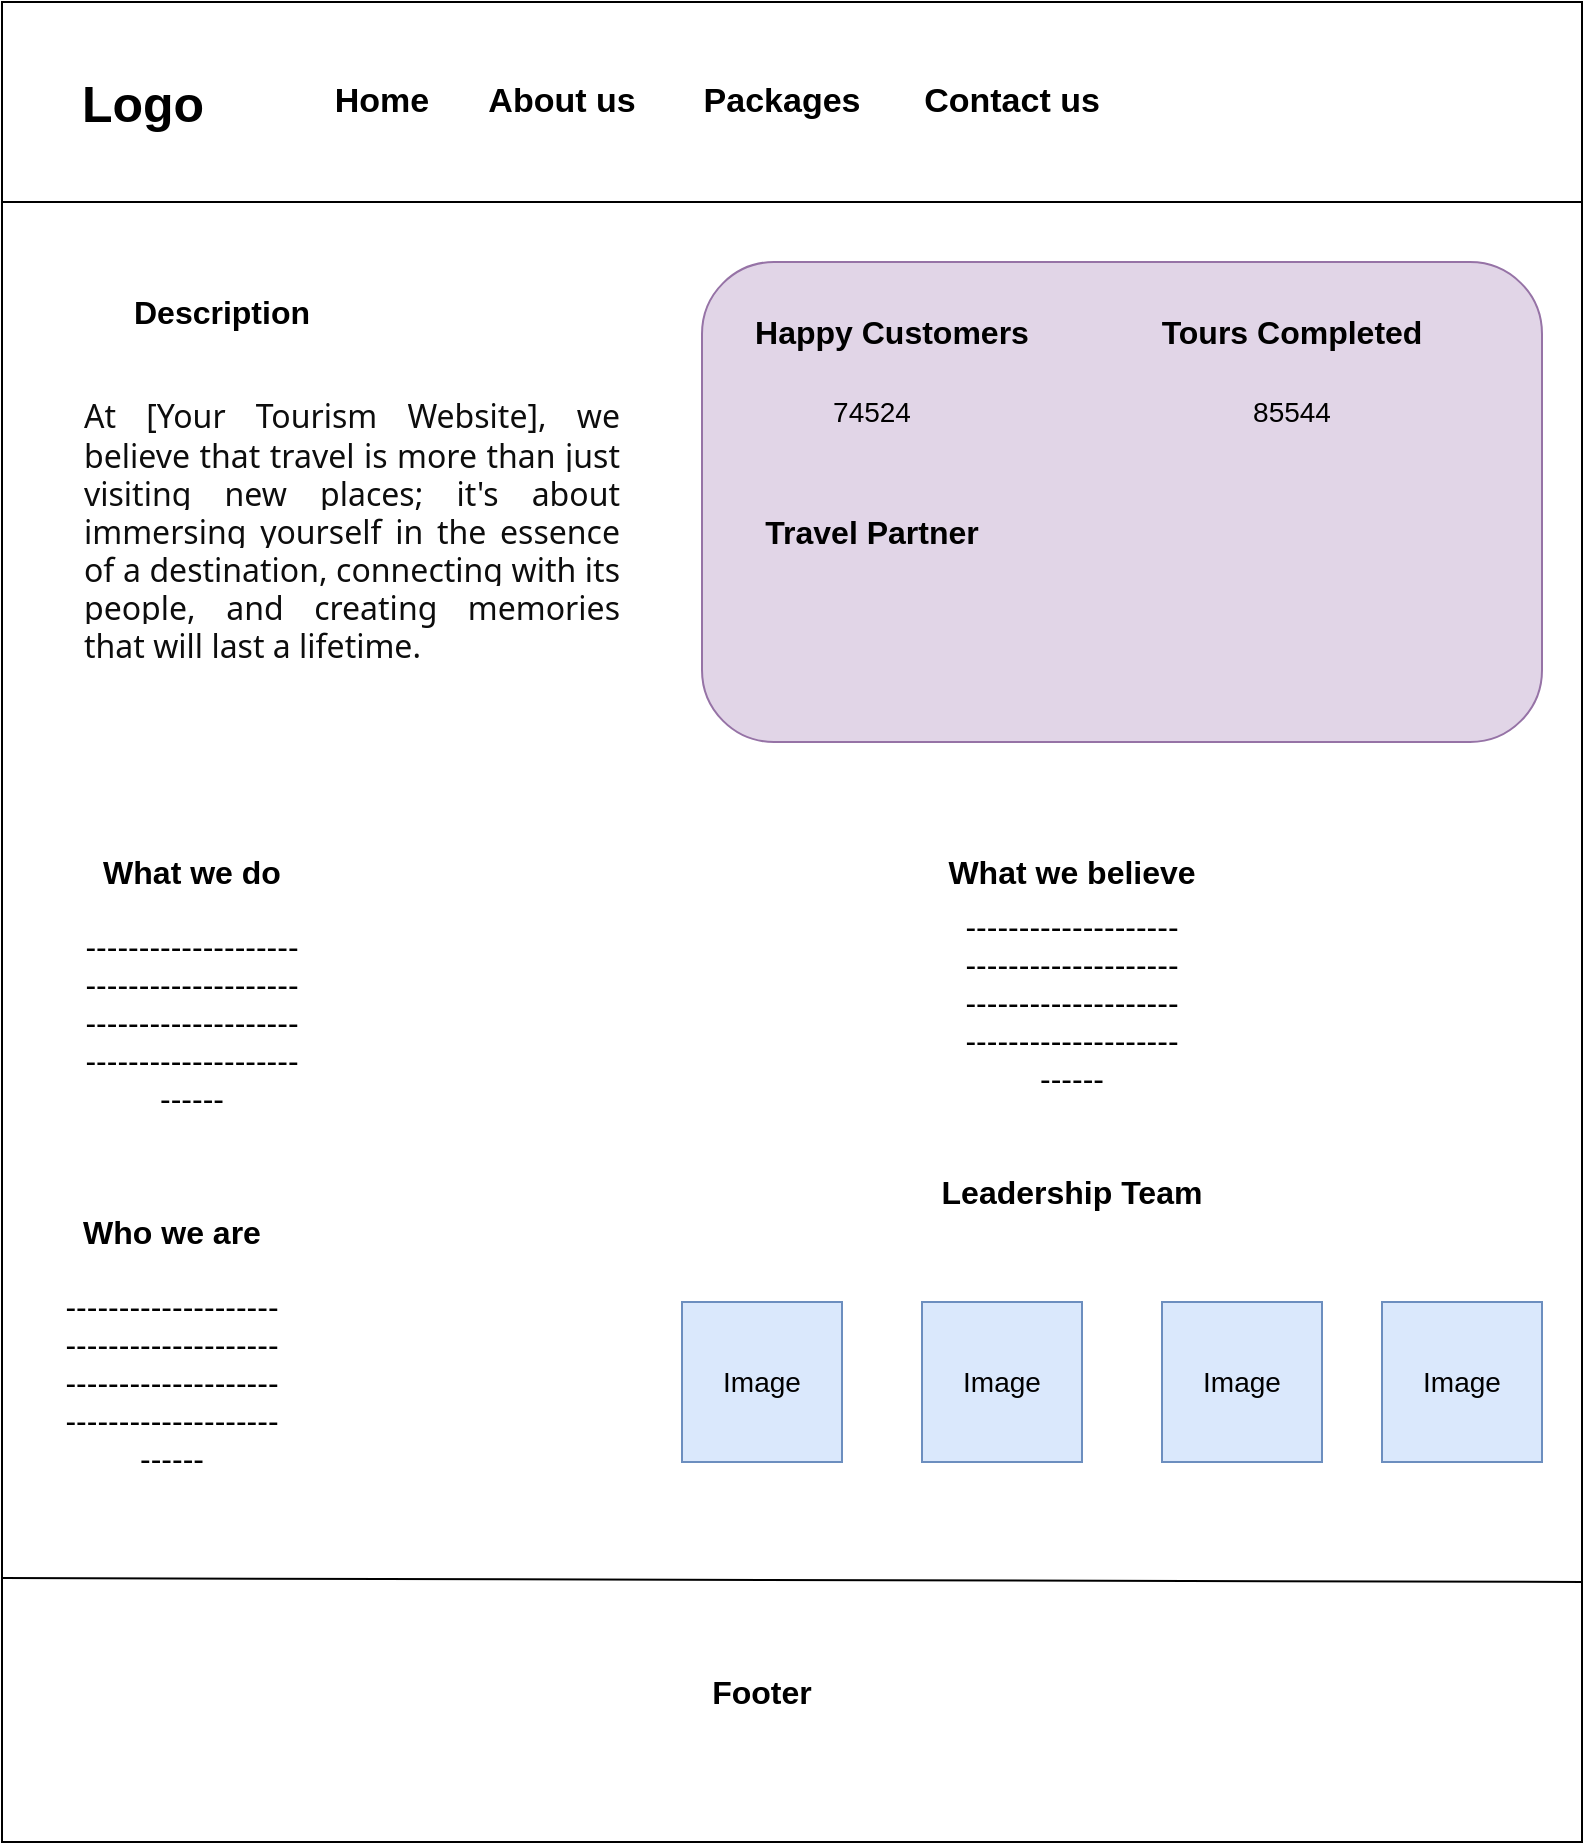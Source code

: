<mxfile version="24.2.5" type="device">
  <diagram name="Page-1" id="xnV3SyQSmONjZ3Rqiviw">
    <mxGraphModel dx="1400" dy="828" grid="1" gridSize="10" guides="1" tooltips="1" connect="1" arrows="1" fold="1" page="1" pageScale="1" pageWidth="850" pageHeight="1100" math="0" shadow="0">
      <root>
        <mxCell id="0" />
        <mxCell id="1" parent="0" />
        <mxCell id="lnChyeiL-BGFHyh5l16n-3" value="&lt;font style=&quot;font-size: 25px;&quot;&gt;&lt;b&gt;Logo&lt;/b&gt;&lt;/font&gt;" style="text;html=1;align=center;verticalAlign=middle;resizable=0;points=[];autosize=1;strokeColor=none;fillColor=none;" parent="1" vertex="1">
          <mxGeometry x="60" y="50" width="80" height="40" as="geometry" />
        </mxCell>
        <mxCell id="lnChyeiL-BGFHyh5l16n-4" value="&lt;font style=&quot;font-size: 17px;&quot;&gt;&lt;b&gt;Home&lt;/b&gt;&lt;/font&gt;" style="text;strokeColor=none;align=center;fillColor=none;html=1;verticalAlign=middle;whiteSpace=wrap;rounded=0;" parent="1" vertex="1">
          <mxGeometry x="190" y="55" width="60" height="30" as="geometry" />
        </mxCell>
        <mxCell id="lnChyeiL-BGFHyh5l16n-5" value="&lt;font style=&quot;font-size: 17px;&quot;&gt;&lt;b&gt;About us&lt;/b&gt;&lt;/font&gt;" style="text;strokeColor=none;align=center;fillColor=none;html=1;verticalAlign=middle;whiteSpace=wrap;rounded=0;" parent="1" vertex="1">
          <mxGeometry x="270" y="55" width="80" height="30" as="geometry" />
        </mxCell>
        <mxCell id="lnChyeiL-BGFHyh5l16n-6" value="&lt;font style=&quot;font-size: 17px;&quot;&gt;&lt;b&gt;Packages&lt;/b&gt;&lt;/font&gt;" style="text;strokeColor=none;align=center;fillColor=none;html=1;verticalAlign=middle;whiteSpace=wrap;rounded=0;" parent="1" vertex="1">
          <mxGeometry x="390" y="55" width="60" height="30" as="geometry" />
        </mxCell>
        <mxCell id="lnChyeiL-BGFHyh5l16n-7" value="&lt;font style=&quot;font-size: 17px;&quot;&gt;&lt;b&gt;Contact us&lt;/b&gt;&lt;/font&gt;" style="text;strokeColor=none;align=center;fillColor=none;html=1;verticalAlign=middle;whiteSpace=wrap;rounded=0;" parent="1" vertex="1">
          <mxGeometry x="490" y="55" width="90" height="30" as="geometry" />
        </mxCell>
        <mxCell id="lnChyeiL-BGFHyh5l16n-8" value="&lt;font style=&quot;font-size: 16px;&quot;&gt;&lt;b&gt;Description&lt;/b&gt;&lt;/font&gt;" style="text;strokeColor=none;align=center;fillColor=none;html=1;verticalAlign=middle;whiteSpace=wrap;rounded=0;" parent="1" vertex="1">
          <mxGeometry x="70" y="160" width="140" height="30" as="geometry" />
        </mxCell>
        <mxCell id="lnChyeiL-BGFHyh5l16n-9" value="&lt;font style=&quot;font-size: 16px;&quot;&gt;&lt;b&gt;What we do&lt;/b&gt;&lt;/font&gt;" style="text;strokeColor=none;align=center;fillColor=none;html=1;verticalAlign=middle;whiteSpace=wrap;rounded=0;" parent="1" vertex="1">
          <mxGeometry x="70" y="440" width="110" height="30" as="geometry" />
        </mxCell>
        <mxCell id="lnChyeiL-BGFHyh5l16n-11" value="&lt;font style=&quot;font-size: 16px;&quot;&gt;&lt;b&gt;What we believe&lt;/b&gt;&lt;/font&gt;" style="text;strokeColor=none;align=center;fillColor=none;html=1;verticalAlign=middle;whiteSpace=wrap;rounded=0;" parent="1" vertex="1">
          <mxGeometry x="495" y="440" width="140" height="30" as="geometry" />
        </mxCell>
        <mxCell id="lnChyeiL-BGFHyh5l16n-14" value="&lt;font style=&quot;font-size: 16px;&quot;&gt;&lt;b&gt;Who we are&lt;/b&gt;&lt;/font&gt;" style="text;strokeColor=none;align=center;fillColor=none;html=1;verticalAlign=middle;whiteSpace=wrap;rounded=0;" parent="1" vertex="1">
          <mxGeometry x="40" y="620" width="150" height="30" as="geometry" />
        </mxCell>
        <mxCell id="lnChyeiL-BGFHyh5l16n-15" value="&lt;font style=&quot;font-size: 16px;&quot;&gt;&lt;b&gt;Leadership Team&lt;/b&gt;&lt;/font&gt;" style="text;strokeColor=none;align=center;fillColor=none;html=1;verticalAlign=middle;whiteSpace=wrap;rounded=0;" parent="1" vertex="1">
          <mxGeometry x="490" y="600" width="150" height="30" as="geometry" />
        </mxCell>
        <mxCell id="lnChyeiL-BGFHyh5l16n-16" value="" style="rounded=1;whiteSpace=wrap;html=1;fillColor=#e1d5e7;strokeColor=#9673a6;" parent="1" vertex="1">
          <mxGeometry x="380" y="150" width="420" height="240" as="geometry" />
        </mxCell>
        <mxCell id="lnChyeiL-BGFHyh5l16n-19" style="edgeStyle=orthogonalEdgeStyle;rounded=0;orthogonalLoop=1;jettySize=auto;html=1;exitX=0.5;exitY=1;exitDx=0;exitDy=0;" parent="1" edge="1">
          <mxGeometry relative="1" as="geometry">
            <mxPoint x="440" y="820" as="sourcePoint" />
            <mxPoint x="440" y="820" as="targetPoint" />
          </mxGeometry>
        </mxCell>
        <mxCell id="lnChyeiL-BGFHyh5l16n-20" value="&lt;font style=&quot;font-size: 16px;&quot;&gt;&lt;b&gt;Happy Customers&lt;/b&gt;&lt;/font&gt;" style="text;strokeColor=none;align=center;fillColor=none;html=1;verticalAlign=middle;whiteSpace=wrap;rounded=0;" parent="1" vertex="1">
          <mxGeometry x="400" y="170" width="150" height="30" as="geometry" />
        </mxCell>
        <mxCell id="lnChyeiL-BGFHyh5l16n-21" value="&lt;font style=&quot;font-size: 16px;&quot;&gt;&lt;b&gt;Tours Completed&lt;/b&gt;&lt;/font&gt;" style="text;strokeColor=none;align=center;fillColor=none;html=1;verticalAlign=middle;whiteSpace=wrap;rounded=0;" parent="1" vertex="1">
          <mxGeometry x="590" y="170" width="170" height="30" as="geometry" />
        </mxCell>
        <mxCell id="lnChyeiL-BGFHyh5l16n-22" value="&lt;font style=&quot;font-size: 14px;&quot;&gt;74524&lt;/font&gt;" style="text;strokeColor=none;align=center;fillColor=none;html=1;verticalAlign=middle;whiteSpace=wrap;rounded=0;" parent="1" vertex="1">
          <mxGeometry x="435" y="210" width="60" height="30" as="geometry" />
        </mxCell>
        <mxCell id="lnChyeiL-BGFHyh5l16n-23" value="&lt;font style=&quot;font-size: 14px;&quot;&gt;85544&lt;/font&gt;" style="text;strokeColor=none;align=center;fillColor=none;html=1;verticalAlign=middle;whiteSpace=wrap;rounded=0;" parent="1" vertex="1">
          <mxGeometry x="645" y="210" width="60" height="30" as="geometry" />
        </mxCell>
        <mxCell id="lnChyeiL-BGFHyh5l16n-24" value="" style="whiteSpace=wrap;html=1;aspect=fixed;fillColor=#dae8fc;strokeColor=#6c8ebf;" parent="1" vertex="1">
          <mxGeometry x="370" y="670" width="80" height="80" as="geometry" />
        </mxCell>
        <mxCell id="lnChyeiL-BGFHyh5l16n-25" value="" style="whiteSpace=wrap;html=1;aspect=fixed;fillColor=#dae8fc;strokeColor=#6c8ebf;" parent="1" vertex="1">
          <mxGeometry x="490" y="670" width="80" height="80" as="geometry" />
        </mxCell>
        <mxCell id="lnChyeiL-BGFHyh5l16n-26" value="" style="whiteSpace=wrap;html=1;aspect=fixed;fillColor=#dae8fc;strokeColor=#6c8ebf;" parent="1" vertex="1">
          <mxGeometry x="610" y="670" width="80" height="80" as="geometry" />
        </mxCell>
        <mxCell id="lnChyeiL-BGFHyh5l16n-27" value="" style="whiteSpace=wrap;html=1;aspect=fixed;fillColor=#dae8fc;strokeColor=#6c8ebf;" parent="1" vertex="1">
          <mxGeometry x="720" y="670" width="80" height="80" as="geometry" />
        </mxCell>
        <mxCell id="lnChyeiL-BGFHyh5l16n-29" value="&lt;font style=&quot;font-size: 14px;&quot;&gt;Image&lt;/font&gt;" style="text;strokeColor=none;align=center;fillColor=none;html=1;verticalAlign=middle;whiteSpace=wrap;rounded=0;" parent="1" vertex="1">
          <mxGeometry x="380" y="695" width="60" height="30" as="geometry" />
        </mxCell>
        <mxCell id="lnChyeiL-BGFHyh5l16n-31" value="&lt;font style=&quot;font-size: 14px;&quot;&gt;Image&lt;/font&gt;" style="text;strokeColor=none;align=center;fillColor=none;html=1;verticalAlign=middle;whiteSpace=wrap;rounded=0;" parent="1" vertex="1">
          <mxGeometry x="500" y="695" width="60" height="30" as="geometry" />
        </mxCell>
        <mxCell id="lnChyeiL-BGFHyh5l16n-33" value="&lt;font style=&quot;font-size: 14px;&quot;&gt;Image&lt;/font&gt;" style="text;strokeColor=none;align=center;fillColor=none;html=1;verticalAlign=middle;whiteSpace=wrap;rounded=0;" parent="1" vertex="1">
          <mxGeometry x="620" y="695" width="60" height="30" as="geometry" />
        </mxCell>
        <mxCell id="lnChyeiL-BGFHyh5l16n-35" value="&lt;font style=&quot;font-size: 14px;&quot;&gt;Image&lt;/font&gt;" style="text;strokeColor=none;align=center;fillColor=none;html=1;verticalAlign=middle;whiteSpace=wrap;rounded=0;" parent="1" vertex="1">
          <mxGeometry x="730" y="695" width="60" height="30" as="geometry" />
        </mxCell>
        <mxCell id="lnChyeiL-BGFHyh5l16n-36" value="&lt;div style=&quot;text-align: justify;&quot;&gt;&lt;span style=&quot;background-color: rgb(255, 255, 255); color: rgb(13, 13, 13); font-family: Söhne, ui-sans-serif, system-ui, -apple-system, &amp;quot;Segoe UI&amp;quot;, Roboto, Ubuntu, Cantarell, &amp;quot;Noto Sans&amp;quot;, sans-serif, &amp;quot;Helvetica Neue&amp;quot;, Arial, &amp;quot;Apple Color Emoji&amp;quot;, &amp;quot;Segoe UI Emoji&amp;quot;, &amp;quot;Segoe UI Symbol&amp;quot;, &amp;quot;Noto Color Emoji&amp;quot;; font-size: 16px; white-space-collapse: preserve;&quot;&gt;At [Your Tourism Website], we believe that travel is more than just visiting new places; it&#39;s about immersing yourself in the essence of a destination, connecting with its people, and creating memories that will last a lifetime.&lt;/span&gt;&lt;/div&gt;" style="text;strokeColor=none;align=center;fillColor=none;html=1;verticalAlign=middle;whiteSpace=wrap;rounded=0;" parent="1" vertex="1">
          <mxGeometry x="70" y="190" width="270" height="190" as="geometry" />
        </mxCell>
        <mxCell id="lnChyeiL-BGFHyh5l16n-41" value="&lt;span style=&quot;font-size: 16px;&quot;&gt;--------------------------------------------------------------------------------------&lt;/span&gt;" style="text;strokeColor=none;align=center;fillColor=none;html=1;verticalAlign=middle;whiteSpace=wrap;rounded=0;" parent="1" vertex="1">
          <mxGeometry x="70" y="480" width="110" height="100" as="geometry" />
        </mxCell>
        <mxCell id="lnChyeiL-BGFHyh5l16n-45" value="&lt;span style=&quot;font-size: 16px;&quot;&gt;--------------------------------------------------------------------------------------&lt;/span&gt;" style="text;strokeColor=none;align=center;fillColor=none;html=1;verticalAlign=middle;whiteSpace=wrap;rounded=0;" parent="1" vertex="1">
          <mxGeometry x="510" y="470" width="110" height="100" as="geometry" />
        </mxCell>
        <mxCell id="lnChyeiL-BGFHyh5l16n-46" value="&lt;span style=&quot;font-size: 16px;&quot;&gt;--------------------------------------------------------------------------------------&lt;/span&gt;" style="text;strokeColor=none;align=center;fillColor=none;html=1;verticalAlign=middle;whiteSpace=wrap;rounded=0;" parent="1" vertex="1">
          <mxGeometry x="60" y="660" width="110" height="100" as="geometry" />
        </mxCell>
        <mxCell id="lnChyeiL-BGFHyh5l16n-47" value="&lt;font style=&quot;font-size: 16px;&quot;&gt;&lt;b&gt;Travel Partner&lt;/b&gt;&lt;/font&gt;" style="text;strokeColor=none;align=center;fillColor=none;html=1;verticalAlign=middle;whiteSpace=wrap;rounded=0;" parent="1" vertex="1">
          <mxGeometry x="410" y="270" width="110" height="30" as="geometry" />
        </mxCell>
        <mxCell id="IiaHUtu5lNTf1XjvNLvz-4" value="" style="rounded=0;whiteSpace=wrap;html=1;" vertex="1" parent="1">
          <mxGeometry x="40" y="30" width="790" height="920" as="geometry" />
        </mxCell>
        <mxCell id="IiaHUtu5lNTf1XjvNLvz-5" value="" style="endArrow=none;html=1;rounded=0;" edge="1" parent="1">
          <mxGeometry width="50" height="50" relative="1" as="geometry">
            <mxPoint x="40" y="130" as="sourcePoint" />
            <mxPoint x="830" y="130" as="targetPoint" />
          </mxGeometry>
        </mxCell>
        <mxCell id="IiaHUtu5lNTf1XjvNLvz-6" value="&lt;font style=&quot;font-size: 25px;&quot;&gt;&lt;b&gt;Logo&lt;/b&gt;&lt;/font&gt;" style="text;html=1;align=center;verticalAlign=middle;resizable=0;points=[];autosize=1;strokeColor=none;fillColor=none;" vertex="1" parent="1">
          <mxGeometry x="70" y="60" width="80" height="40" as="geometry" />
        </mxCell>
        <mxCell id="IiaHUtu5lNTf1XjvNLvz-7" value="&lt;font style=&quot;font-size: 17px;&quot;&gt;&lt;b&gt;Home&lt;/b&gt;&lt;/font&gt;" style="text;strokeColor=none;align=center;fillColor=none;html=1;verticalAlign=middle;whiteSpace=wrap;rounded=0;" vertex="1" parent="1">
          <mxGeometry x="200" y="65" width="60" height="30" as="geometry" />
        </mxCell>
        <mxCell id="IiaHUtu5lNTf1XjvNLvz-8" value="&lt;font style=&quot;font-size: 17px;&quot;&gt;&lt;b&gt;About us&lt;/b&gt;&lt;/font&gt;" style="text;strokeColor=none;align=center;fillColor=none;html=1;verticalAlign=middle;whiteSpace=wrap;rounded=0;" vertex="1" parent="1">
          <mxGeometry x="280" y="65" width="80" height="30" as="geometry" />
        </mxCell>
        <mxCell id="IiaHUtu5lNTf1XjvNLvz-9" value="&lt;font style=&quot;font-size: 17px;&quot;&gt;&lt;b&gt;Packages&lt;/b&gt;&lt;/font&gt;" style="text;strokeColor=none;align=center;fillColor=none;html=1;verticalAlign=middle;whiteSpace=wrap;rounded=0;" vertex="1" parent="1">
          <mxGeometry x="400" y="65" width="60" height="30" as="geometry" />
        </mxCell>
        <mxCell id="IiaHUtu5lNTf1XjvNLvz-10" value="&lt;font style=&quot;font-size: 17px;&quot;&gt;&lt;b&gt;Contact us&lt;/b&gt;&lt;/font&gt;" style="text;strokeColor=none;align=center;fillColor=none;html=1;verticalAlign=middle;whiteSpace=wrap;rounded=0;" vertex="1" parent="1">
          <mxGeometry x="500" y="65" width="90" height="30" as="geometry" />
        </mxCell>
        <mxCell id="IiaHUtu5lNTf1XjvNLvz-11" value="&lt;font style=&quot;font-size: 16px;&quot;&gt;&lt;b&gt;Description&lt;/b&gt;&lt;/font&gt;" style="text;strokeColor=none;align=center;fillColor=none;html=1;verticalAlign=middle;whiteSpace=wrap;rounded=0;" vertex="1" parent="1">
          <mxGeometry x="80" y="170" width="140" height="30" as="geometry" />
        </mxCell>
        <mxCell id="IiaHUtu5lNTf1XjvNLvz-12" value="&lt;font style=&quot;font-size: 16px;&quot;&gt;&lt;b&gt;What we do&lt;/b&gt;&lt;/font&gt;" style="text;strokeColor=none;align=center;fillColor=none;html=1;verticalAlign=middle;whiteSpace=wrap;rounded=0;" vertex="1" parent="1">
          <mxGeometry x="80" y="450" width="110" height="30" as="geometry" />
        </mxCell>
        <mxCell id="IiaHUtu5lNTf1XjvNLvz-13" value="&lt;font style=&quot;font-size: 16px;&quot;&gt;&lt;b&gt;What we believe&lt;/b&gt;&lt;/font&gt;" style="text;strokeColor=none;align=center;fillColor=none;html=1;verticalAlign=middle;whiteSpace=wrap;rounded=0;" vertex="1" parent="1">
          <mxGeometry x="505" y="450" width="140" height="30" as="geometry" />
        </mxCell>
        <mxCell id="IiaHUtu5lNTf1XjvNLvz-14" value="&lt;font style=&quot;font-size: 16px;&quot;&gt;&lt;b&gt;Who we are&lt;/b&gt;&lt;/font&gt;" style="text;strokeColor=none;align=center;fillColor=none;html=1;verticalAlign=middle;whiteSpace=wrap;rounded=0;" vertex="1" parent="1">
          <mxGeometry x="50" y="630" width="150" height="30" as="geometry" />
        </mxCell>
        <mxCell id="IiaHUtu5lNTf1XjvNLvz-15" value="&lt;font style=&quot;font-size: 16px;&quot;&gt;&lt;b&gt;Leadership Team&lt;/b&gt;&lt;/font&gt;" style="text;strokeColor=none;align=center;fillColor=none;html=1;verticalAlign=middle;whiteSpace=wrap;rounded=0;" vertex="1" parent="1">
          <mxGeometry x="500" y="610" width="150" height="30" as="geometry" />
        </mxCell>
        <mxCell id="IiaHUtu5lNTf1XjvNLvz-16" value="" style="rounded=1;whiteSpace=wrap;html=1;fillColor=#e1d5e7;strokeColor=#9673a6;" vertex="1" parent="1">
          <mxGeometry x="390" y="160" width="420" height="240" as="geometry" />
        </mxCell>
        <mxCell id="IiaHUtu5lNTf1XjvNLvz-17" value="&lt;font style=&quot;font-size: 16px;&quot;&gt;&lt;b&gt;Happy Customers&lt;/b&gt;&lt;/font&gt;" style="text;strokeColor=none;align=center;fillColor=none;html=1;verticalAlign=middle;whiteSpace=wrap;rounded=0;" vertex="1" parent="1">
          <mxGeometry x="410" y="180" width="150" height="30" as="geometry" />
        </mxCell>
        <mxCell id="IiaHUtu5lNTf1XjvNLvz-18" value="&lt;font style=&quot;font-size: 16px;&quot;&gt;&lt;b&gt;Tours Completed&lt;/b&gt;&lt;/font&gt;" style="text;strokeColor=none;align=center;fillColor=none;html=1;verticalAlign=middle;whiteSpace=wrap;rounded=0;" vertex="1" parent="1">
          <mxGeometry x="600" y="180" width="170" height="30" as="geometry" />
        </mxCell>
        <mxCell id="IiaHUtu5lNTf1XjvNLvz-19" value="&lt;font style=&quot;font-size: 14px;&quot;&gt;74524&lt;/font&gt;" style="text;strokeColor=none;align=center;fillColor=none;html=1;verticalAlign=middle;whiteSpace=wrap;rounded=0;" vertex="1" parent="1">
          <mxGeometry x="445" y="220" width="60" height="30" as="geometry" />
        </mxCell>
        <mxCell id="IiaHUtu5lNTf1XjvNLvz-20" value="&lt;font style=&quot;font-size: 14px;&quot;&gt;85544&lt;/font&gt;" style="text;strokeColor=none;align=center;fillColor=none;html=1;verticalAlign=middle;whiteSpace=wrap;rounded=0;" vertex="1" parent="1">
          <mxGeometry x="655" y="220" width="60" height="30" as="geometry" />
        </mxCell>
        <mxCell id="IiaHUtu5lNTf1XjvNLvz-21" value="" style="whiteSpace=wrap;html=1;aspect=fixed;fillColor=#dae8fc;strokeColor=#6c8ebf;" vertex="1" parent="1">
          <mxGeometry x="380" y="680" width="80" height="80" as="geometry" />
        </mxCell>
        <mxCell id="IiaHUtu5lNTf1XjvNLvz-22" value="" style="whiteSpace=wrap;html=1;aspect=fixed;fillColor=#dae8fc;strokeColor=#6c8ebf;" vertex="1" parent="1">
          <mxGeometry x="500" y="680" width="80" height="80" as="geometry" />
        </mxCell>
        <mxCell id="IiaHUtu5lNTf1XjvNLvz-23" value="" style="whiteSpace=wrap;html=1;aspect=fixed;fillColor=#dae8fc;strokeColor=#6c8ebf;" vertex="1" parent="1">
          <mxGeometry x="620" y="680" width="80" height="80" as="geometry" />
        </mxCell>
        <mxCell id="IiaHUtu5lNTf1XjvNLvz-24" value="" style="whiteSpace=wrap;html=1;aspect=fixed;fillColor=#dae8fc;strokeColor=#6c8ebf;" vertex="1" parent="1">
          <mxGeometry x="730" y="680" width="80" height="80" as="geometry" />
        </mxCell>
        <mxCell id="IiaHUtu5lNTf1XjvNLvz-25" value="&lt;font style=&quot;font-size: 14px;&quot;&gt;Image&lt;/font&gt;" style="text;strokeColor=none;align=center;fillColor=none;html=1;verticalAlign=middle;whiteSpace=wrap;rounded=0;" vertex="1" parent="1">
          <mxGeometry x="390" y="705" width="60" height="30" as="geometry" />
        </mxCell>
        <mxCell id="IiaHUtu5lNTf1XjvNLvz-26" value="&lt;font style=&quot;font-size: 14px;&quot;&gt;Image&lt;/font&gt;" style="text;strokeColor=none;align=center;fillColor=none;html=1;verticalAlign=middle;whiteSpace=wrap;rounded=0;" vertex="1" parent="1">
          <mxGeometry x="510" y="705" width="60" height="30" as="geometry" />
        </mxCell>
        <mxCell id="IiaHUtu5lNTf1XjvNLvz-27" value="&lt;font style=&quot;font-size: 14px;&quot;&gt;Image&lt;/font&gt;" style="text;strokeColor=none;align=center;fillColor=none;html=1;verticalAlign=middle;whiteSpace=wrap;rounded=0;" vertex="1" parent="1">
          <mxGeometry x="630" y="705" width="60" height="30" as="geometry" />
        </mxCell>
        <mxCell id="IiaHUtu5lNTf1XjvNLvz-28" value="&lt;font style=&quot;font-size: 14px;&quot;&gt;Image&lt;/font&gt;" style="text;strokeColor=none;align=center;fillColor=none;html=1;verticalAlign=middle;whiteSpace=wrap;rounded=0;" vertex="1" parent="1">
          <mxGeometry x="740" y="705" width="60" height="30" as="geometry" />
        </mxCell>
        <mxCell id="IiaHUtu5lNTf1XjvNLvz-29" value="&lt;div style=&quot;text-align: justify;&quot;&gt;&lt;span style=&quot;background-color: rgb(255, 255, 255); color: rgb(13, 13, 13); font-family: Söhne, ui-sans-serif, system-ui, -apple-system, &amp;quot;Segoe UI&amp;quot;, Roboto, Ubuntu, Cantarell, &amp;quot;Noto Sans&amp;quot;, sans-serif, &amp;quot;Helvetica Neue&amp;quot;, Arial, &amp;quot;Apple Color Emoji&amp;quot;, &amp;quot;Segoe UI Emoji&amp;quot;, &amp;quot;Segoe UI Symbol&amp;quot;, &amp;quot;Noto Color Emoji&amp;quot;; font-size: 16px; white-space-collapse: preserve;&quot;&gt;At [Your Tourism Website], we believe that travel is more than just visiting new places; it&#39;s about immersing yourself in the essence of a destination, connecting with its people, and creating memories that will last a lifetime.&lt;/span&gt;&lt;/div&gt;" style="text;strokeColor=none;align=center;fillColor=none;html=1;verticalAlign=middle;whiteSpace=wrap;rounded=0;" vertex="1" parent="1">
          <mxGeometry x="80" y="200" width="270" height="190" as="geometry" />
        </mxCell>
        <mxCell id="IiaHUtu5lNTf1XjvNLvz-30" value="&lt;span style=&quot;font-size: 16px;&quot;&gt;--------------------------------------------------------------------------------------&lt;/span&gt;" style="text;strokeColor=none;align=center;fillColor=none;html=1;verticalAlign=middle;whiteSpace=wrap;rounded=0;" vertex="1" parent="1">
          <mxGeometry x="80" y="490" width="110" height="100" as="geometry" />
        </mxCell>
        <mxCell id="IiaHUtu5lNTf1XjvNLvz-31" value="&lt;span style=&quot;font-size: 16px;&quot;&gt;--------------------------------------------------------------------------------------&lt;/span&gt;" style="text;strokeColor=none;align=center;fillColor=none;html=1;verticalAlign=middle;whiteSpace=wrap;rounded=0;" vertex="1" parent="1">
          <mxGeometry x="520" y="480" width="110" height="100" as="geometry" />
        </mxCell>
        <mxCell id="IiaHUtu5lNTf1XjvNLvz-32" value="&lt;span style=&quot;font-size: 16px;&quot;&gt;--------------------------------------------------------------------------------------&lt;/span&gt;" style="text;strokeColor=none;align=center;fillColor=none;html=1;verticalAlign=middle;whiteSpace=wrap;rounded=0;" vertex="1" parent="1">
          <mxGeometry x="70" y="670" width="110" height="100" as="geometry" />
        </mxCell>
        <mxCell id="IiaHUtu5lNTf1XjvNLvz-33" value="&lt;font style=&quot;font-size: 16px;&quot;&gt;&lt;b&gt;Travel Partner&lt;/b&gt;&lt;/font&gt;" style="text;strokeColor=none;align=center;fillColor=none;html=1;verticalAlign=middle;whiteSpace=wrap;rounded=0;" vertex="1" parent="1">
          <mxGeometry x="420" y="280" width="110" height="30" as="geometry" />
        </mxCell>
        <mxCell id="IiaHUtu5lNTf1XjvNLvz-37" value="" style="endArrow=none;html=1;rounded=0;" edge="1" parent="1">
          <mxGeometry width="50" height="50" relative="1" as="geometry">
            <mxPoint x="40" y="818" as="sourcePoint" />
            <mxPoint x="830" y="820" as="targetPoint" />
          </mxGeometry>
        </mxCell>
        <mxCell id="IiaHUtu5lNTf1XjvNLvz-38" value="&lt;font style=&quot;font-size: 16px;&quot;&gt;&lt;b&gt;Footer&lt;/b&gt;&lt;/font&gt;" style="text;strokeColor=none;align=center;fillColor=none;html=1;verticalAlign=middle;whiteSpace=wrap;rounded=0;" vertex="1" parent="1">
          <mxGeometry x="345" y="860" width="150" height="30" as="geometry" />
        </mxCell>
      </root>
    </mxGraphModel>
  </diagram>
</mxfile>
